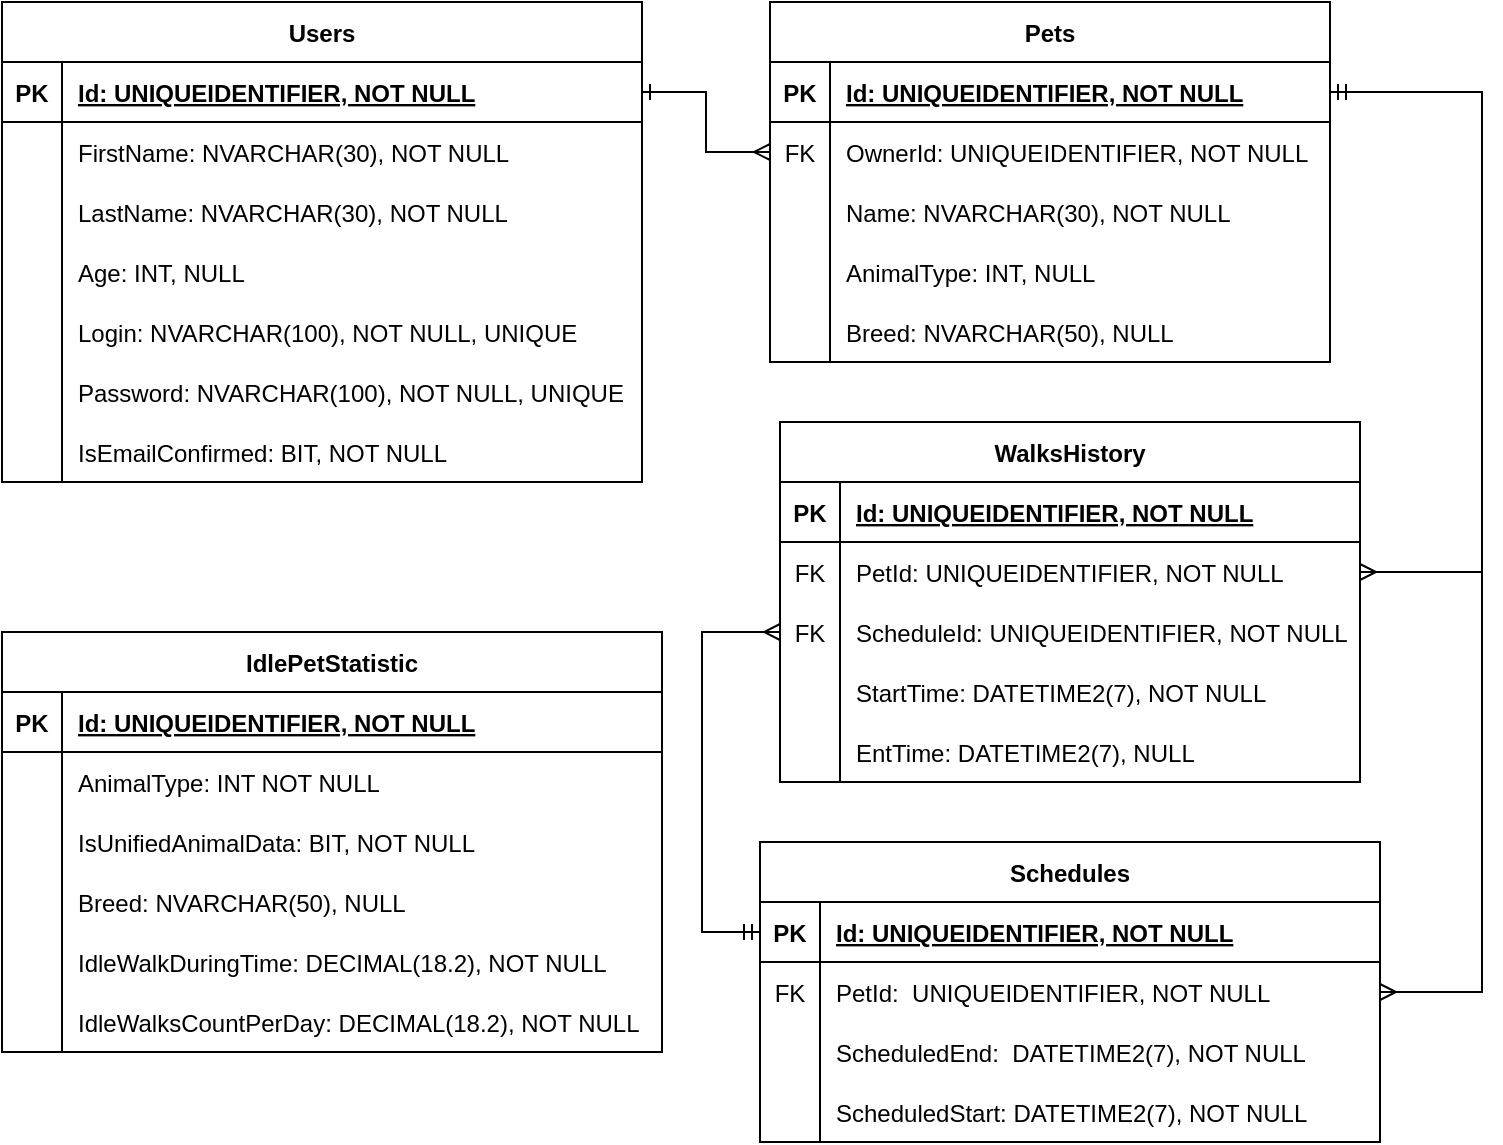 <mxfile version="20.5.1" type="device"><diagram id="6X8jMp3g9ggvlBdOVXY6" name="Page-1"><mxGraphModel dx="1518" dy="358" grid="1" gridSize="10" guides="1" tooltips="1" connect="1" arrows="1" fold="1" page="1" pageScale="1" pageWidth="827" pageHeight="1169" math="0" shadow="0"><root><mxCell id="0"/><mxCell id="1" parent="0"/><mxCell id="OsjGuUoXB51BM3etMr7o-1" value="Users" style="shape=table;startSize=30;container=1;collapsible=1;childLayout=tableLayout;fixedRows=1;rowLines=0;fontStyle=1;align=center;resizeLast=1;" parent="1" vertex="1"><mxGeometry x="-110" y="60" width="320" height="240" as="geometry"/></mxCell><mxCell id="OsjGuUoXB51BM3etMr7o-2" value="" style="shape=tableRow;horizontal=0;startSize=0;swimlaneHead=0;swimlaneBody=0;fillColor=none;collapsible=0;dropTarget=0;points=[[0,0.5],[1,0.5]];portConstraint=eastwest;top=0;left=0;right=0;bottom=1;" parent="OsjGuUoXB51BM3etMr7o-1" vertex="1"><mxGeometry y="30" width="320" height="30" as="geometry"/></mxCell><mxCell id="OsjGuUoXB51BM3etMr7o-3" value="PK" style="shape=partialRectangle;connectable=0;fillColor=none;top=0;left=0;bottom=0;right=0;fontStyle=1;overflow=hidden;" parent="OsjGuUoXB51BM3etMr7o-2" vertex="1"><mxGeometry width="30" height="30" as="geometry"><mxRectangle width="30" height="30" as="alternateBounds"/></mxGeometry></mxCell><mxCell id="OsjGuUoXB51BM3etMr7o-4" value="Id: UNIQUEIDENTIFIER, NOT NULL" style="shape=partialRectangle;connectable=0;fillColor=none;top=0;left=0;bottom=0;right=0;align=left;spacingLeft=6;fontStyle=5;overflow=hidden;" parent="OsjGuUoXB51BM3etMr7o-2" vertex="1"><mxGeometry x="30" width="290" height="30" as="geometry"><mxRectangle width="290" height="30" as="alternateBounds"/></mxGeometry></mxCell><mxCell id="OsjGuUoXB51BM3etMr7o-5" value="" style="shape=tableRow;horizontal=0;startSize=0;swimlaneHead=0;swimlaneBody=0;fillColor=none;collapsible=0;dropTarget=0;points=[[0,0.5],[1,0.5]];portConstraint=eastwest;top=0;left=0;right=0;bottom=0;" parent="OsjGuUoXB51BM3etMr7o-1" vertex="1"><mxGeometry y="60" width="320" height="30" as="geometry"/></mxCell><mxCell id="OsjGuUoXB51BM3etMr7o-6" value="" style="shape=partialRectangle;connectable=0;fillColor=none;top=0;left=0;bottom=0;right=0;editable=1;overflow=hidden;" parent="OsjGuUoXB51BM3etMr7o-5" vertex="1"><mxGeometry width="30" height="30" as="geometry"><mxRectangle width="30" height="30" as="alternateBounds"/></mxGeometry></mxCell><mxCell id="OsjGuUoXB51BM3etMr7o-7" value="FirstName: NVARCHAR(30), NOT NULL" style="shape=partialRectangle;connectable=0;fillColor=none;top=0;left=0;bottom=0;right=0;align=left;spacingLeft=6;overflow=hidden;" parent="OsjGuUoXB51BM3etMr7o-5" vertex="1"><mxGeometry x="30" width="290" height="30" as="geometry"><mxRectangle width="290" height="30" as="alternateBounds"/></mxGeometry></mxCell><mxCell id="OsjGuUoXB51BM3etMr7o-8" value="" style="shape=tableRow;horizontal=0;startSize=0;swimlaneHead=0;swimlaneBody=0;fillColor=none;collapsible=0;dropTarget=0;points=[[0,0.5],[1,0.5]];portConstraint=eastwest;top=0;left=0;right=0;bottom=0;" parent="OsjGuUoXB51BM3etMr7o-1" vertex="1"><mxGeometry y="90" width="320" height="30" as="geometry"/></mxCell><mxCell id="OsjGuUoXB51BM3etMr7o-9" value="" style="shape=partialRectangle;connectable=0;fillColor=none;top=0;left=0;bottom=0;right=0;editable=1;overflow=hidden;" parent="OsjGuUoXB51BM3etMr7o-8" vertex="1"><mxGeometry width="30" height="30" as="geometry"><mxRectangle width="30" height="30" as="alternateBounds"/></mxGeometry></mxCell><mxCell id="OsjGuUoXB51BM3etMr7o-10" value="LastName: NVARCHAR(30), NOT NULL" style="shape=partialRectangle;connectable=0;fillColor=none;top=0;left=0;bottom=0;right=0;align=left;spacingLeft=6;overflow=hidden;" parent="OsjGuUoXB51BM3etMr7o-8" vertex="1"><mxGeometry x="30" width="290" height="30" as="geometry"><mxRectangle width="290" height="30" as="alternateBounds"/></mxGeometry></mxCell><mxCell id="OsjGuUoXB51BM3etMr7o-11" value="" style="shape=tableRow;horizontal=0;startSize=0;swimlaneHead=0;swimlaneBody=0;fillColor=none;collapsible=0;dropTarget=0;points=[[0,0.5],[1,0.5]];portConstraint=eastwest;top=0;left=0;right=0;bottom=0;" parent="OsjGuUoXB51BM3etMr7o-1" vertex="1"><mxGeometry y="120" width="320" height="30" as="geometry"/></mxCell><mxCell id="OsjGuUoXB51BM3etMr7o-12" value="" style="shape=partialRectangle;connectable=0;fillColor=none;top=0;left=0;bottom=0;right=0;editable=1;overflow=hidden;" parent="OsjGuUoXB51BM3etMr7o-11" vertex="1"><mxGeometry width="30" height="30" as="geometry"><mxRectangle width="30" height="30" as="alternateBounds"/></mxGeometry></mxCell><mxCell id="OsjGuUoXB51BM3etMr7o-13" value="Age: INT, NULL" style="shape=partialRectangle;connectable=0;fillColor=none;top=0;left=0;bottom=0;right=0;align=left;spacingLeft=6;overflow=hidden;" parent="OsjGuUoXB51BM3etMr7o-11" vertex="1"><mxGeometry x="30" width="290" height="30" as="geometry"><mxRectangle width="290" height="30" as="alternateBounds"/></mxGeometry></mxCell><mxCell id="OsjGuUoXB51BM3etMr7o-14" value="" style="shape=tableRow;horizontal=0;startSize=0;swimlaneHead=0;swimlaneBody=0;fillColor=none;collapsible=0;dropTarget=0;points=[[0,0.5],[1,0.5]];portConstraint=eastwest;top=0;left=0;right=0;bottom=0;" parent="OsjGuUoXB51BM3etMr7o-1" vertex="1"><mxGeometry y="150" width="320" height="30" as="geometry"/></mxCell><mxCell id="OsjGuUoXB51BM3etMr7o-15" value="" style="shape=partialRectangle;connectable=0;fillColor=none;top=0;left=0;bottom=0;right=0;editable=1;overflow=hidden;" parent="OsjGuUoXB51BM3etMr7o-14" vertex="1"><mxGeometry width="30" height="30" as="geometry"><mxRectangle width="30" height="30" as="alternateBounds"/></mxGeometry></mxCell><mxCell id="OsjGuUoXB51BM3etMr7o-16" value="Login: NVARCHAR(100), NOT NULL, UNIQUE" style="shape=partialRectangle;connectable=0;fillColor=none;top=0;left=0;bottom=0;right=0;align=left;spacingLeft=6;overflow=hidden;" parent="OsjGuUoXB51BM3etMr7o-14" vertex="1"><mxGeometry x="30" width="290" height="30" as="geometry"><mxRectangle width="290" height="30" as="alternateBounds"/></mxGeometry></mxCell><mxCell id="OsjGuUoXB51BM3etMr7o-17" value="" style="shape=tableRow;horizontal=0;startSize=0;swimlaneHead=0;swimlaneBody=0;fillColor=none;collapsible=0;dropTarget=0;points=[[0,0.5],[1,0.5]];portConstraint=eastwest;top=0;left=0;right=0;bottom=0;" parent="OsjGuUoXB51BM3etMr7o-1" vertex="1"><mxGeometry y="180" width="320" height="30" as="geometry"/></mxCell><mxCell id="OsjGuUoXB51BM3etMr7o-18" value="" style="shape=partialRectangle;connectable=0;fillColor=none;top=0;left=0;bottom=0;right=0;editable=1;overflow=hidden;" parent="OsjGuUoXB51BM3etMr7o-17" vertex="1"><mxGeometry width="30" height="30" as="geometry"><mxRectangle width="30" height="30" as="alternateBounds"/></mxGeometry></mxCell><mxCell id="OsjGuUoXB51BM3etMr7o-19" value="Password: NVARCHAR(100), NOT NULL, UNIQUE" style="shape=partialRectangle;connectable=0;fillColor=none;top=0;left=0;bottom=0;right=0;align=left;spacingLeft=6;overflow=hidden;" parent="OsjGuUoXB51BM3etMr7o-17" vertex="1"><mxGeometry x="30" width="290" height="30" as="geometry"><mxRectangle width="290" height="30" as="alternateBounds"/></mxGeometry></mxCell><mxCell id="OsjGuUoXB51BM3etMr7o-20" value="" style="shape=tableRow;horizontal=0;startSize=0;swimlaneHead=0;swimlaneBody=0;fillColor=none;collapsible=0;dropTarget=0;points=[[0,0.5],[1,0.5]];portConstraint=eastwest;top=0;left=0;right=0;bottom=0;" parent="OsjGuUoXB51BM3etMr7o-1" vertex="1"><mxGeometry y="210" width="320" height="30" as="geometry"/></mxCell><mxCell id="OsjGuUoXB51BM3etMr7o-21" value="" style="shape=partialRectangle;connectable=0;fillColor=none;top=0;left=0;bottom=0;right=0;editable=1;overflow=hidden;" parent="OsjGuUoXB51BM3etMr7o-20" vertex="1"><mxGeometry width="30" height="30" as="geometry"><mxRectangle width="30" height="30" as="alternateBounds"/></mxGeometry></mxCell><mxCell id="OsjGuUoXB51BM3etMr7o-22" value="IsEmailConfirmed: BIT, NOT NULL" style="shape=partialRectangle;connectable=0;fillColor=none;top=0;left=0;bottom=0;right=0;align=left;spacingLeft=6;overflow=hidden;" parent="OsjGuUoXB51BM3etMr7o-20" vertex="1"><mxGeometry x="30" width="290" height="30" as="geometry"><mxRectangle width="290" height="30" as="alternateBounds"/></mxGeometry></mxCell><mxCell id="OsjGuUoXB51BM3etMr7o-26" value="Pets" style="shape=table;startSize=30;container=1;collapsible=1;childLayout=tableLayout;fixedRows=1;rowLines=0;fontStyle=1;align=center;resizeLast=1;" parent="1" vertex="1"><mxGeometry x="274" y="60" width="280" height="180" as="geometry"/></mxCell><mxCell id="OsjGuUoXB51BM3etMr7o-27" value="" style="shape=tableRow;horizontal=0;startSize=0;swimlaneHead=0;swimlaneBody=0;fillColor=none;collapsible=0;dropTarget=0;points=[[0,0.5],[1,0.5]];portConstraint=eastwest;top=0;left=0;right=0;bottom=1;" parent="OsjGuUoXB51BM3etMr7o-26" vertex="1"><mxGeometry y="30" width="280" height="30" as="geometry"/></mxCell><mxCell id="OsjGuUoXB51BM3etMr7o-28" value="PK" style="shape=partialRectangle;connectable=0;fillColor=none;top=0;left=0;bottom=0;right=0;fontStyle=1;overflow=hidden;" parent="OsjGuUoXB51BM3etMr7o-27" vertex="1"><mxGeometry width="30" height="30" as="geometry"><mxRectangle width="30" height="30" as="alternateBounds"/></mxGeometry></mxCell><mxCell id="OsjGuUoXB51BM3etMr7o-29" value="Id: UNIQUEIDENTIFIER, NOT NULL" style="shape=partialRectangle;connectable=0;fillColor=none;top=0;left=0;bottom=0;right=0;align=left;spacingLeft=6;fontStyle=5;overflow=hidden;" parent="OsjGuUoXB51BM3etMr7o-27" vertex="1"><mxGeometry x="30" width="250" height="30" as="geometry"><mxRectangle width="250" height="30" as="alternateBounds"/></mxGeometry></mxCell><mxCell id="OsjGuUoXB51BM3etMr7o-39" value="" style="shape=tableRow;horizontal=0;startSize=0;swimlaneHead=0;swimlaneBody=0;fillColor=none;collapsible=0;dropTarget=0;points=[[0,0.5],[1,0.5]];portConstraint=eastwest;top=0;left=0;right=0;bottom=0;" parent="OsjGuUoXB51BM3etMr7o-26" vertex="1"><mxGeometry y="60" width="280" height="30" as="geometry"/></mxCell><mxCell id="OsjGuUoXB51BM3etMr7o-40" value="FK" style="shape=partialRectangle;connectable=0;fillColor=none;top=0;left=0;bottom=0;right=0;editable=1;overflow=hidden;" parent="OsjGuUoXB51BM3etMr7o-39" vertex="1"><mxGeometry width="30" height="30" as="geometry"><mxRectangle width="30" height="30" as="alternateBounds"/></mxGeometry></mxCell><mxCell id="OsjGuUoXB51BM3etMr7o-41" value="OwnerId: UNIQUEIDENTIFIER, NOT NULL" style="shape=partialRectangle;connectable=0;fillColor=none;top=0;left=0;bottom=0;right=0;align=left;spacingLeft=6;overflow=hidden;" parent="OsjGuUoXB51BM3etMr7o-39" vertex="1"><mxGeometry x="30" width="250" height="30" as="geometry"><mxRectangle width="250" height="30" as="alternateBounds"/></mxGeometry></mxCell><mxCell id="OsjGuUoXB51BM3etMr7o-30" value="" style="shape=tableRow;horizontal=0;startSize=0;swimlaneHead=0;swimlaneBody=0;fillColor=none;collapsible=0;dropTarget=0;points=[[0,0.5],[1,0.5]];portConstraint=eastwest;top=0;left=0;right=0;bottom=0;" parent="OsjGuUoXB51BM3etMr7o-26" vertex="1"><mxGeometry y="90" width="280" height="30" as="geometry"/></mxCell><mxCell id="OsjGuUoXB51BM3etMr7o-31" value="" style="shape=partialRectangle;connectable=0;fillColor=none;top=0;left=0;bottom=0;right=0;editable=1;overflow=hidden;" parent="OsjGuUoXB51BM3etMr7o-30" vertex="1"><mxGeometry width="30" height="30" as="geometry"><mxRectangle width="30" height="30" as="alternateBounds"/></mxGeometry></mxCell><mxCell id="OsjGuUoXB51BM3etMr7o-32" value="Name: NVARCHAR(30), NOT NULL" style="shape=partialRectangle;connectable=0;fillColor=none;top=0;left=0;bottom=0;right=0;align=left;spacingLeft=6;overflow=hidden;" parent="OsjGuUoXB51BM3etMr7o-30" vertex="1"><mxGeometry x="30" width="250" height="30" as="geometry"><mxRectangle width="250" height="30" as="alternateBounds"/></mxGeometry></mxCell><mxCell id="OsjGuUoXB51BM3etMr7o-33" value="" style="shape=tableRow;horizontal=0;startSize=0;swimlaneHead=0;swimlaneBody=0;fillColor=none;collapsible=0;dropTarget=0;points=[[0,0.5],[1,0.5]];portConstraint=eastwest;top=0;left=0;right=0;bottom=0;" parent="OsjGuUoXB51BM3etMr7o-26" vertex="1"><mxGeometry y="120" width="280" height="30" as="geometry"/></mxCell><mxCell id="OsjGuUoXB51BM3etMr7o-34" value="" style="shape=partialRectangle;connectable=0;fillColor=none;top=0;left=0;bottom=0;right=0;editable=1;overflow=hidden;" parent="OsjGuUoXB51BM3etMr7o-33" vertex="1"><mxGeometry width="30" height="30" as="geometry"><mxRectangle width="30" height="30" as="alternateBounds"/></mxGeometry></mxCell><mxCell id="OsjGuUoXB51BM3etMr7o-35" value="AnimalType: INT, NULL" style="shape=partialRectangle;connectable=0;fillColor=none;top=0;left=0;bottom=0;right=0;align=left;spacingLeft=6;overflow=hidden;" parent="OsjGuUoXB51BM3etMr7o-33" vertex="1"><mxGeometry x="30" width="250" height="30" as="geometry"><mxRectangle width="250" height="30" as="alternateBounds"/></mxGeometry></mxCell><mxCell id="OsjGuUoXB51BM3etMr7o-36" value="" style="shape=tableRow;horizontal=0;startSize=0;swimlaneHead=0;swimlaneBody=0;fillColor=none;collapsible=0;dropTarget=0;points=[[0,0.5],[1,0.5]];portConstraint=eastwest;top=0;left=0;right=0;bottom=0;" parent="OsjGuUoXB51BM3etMr7o-26" vertex="1"><mxGeometry y="150" width="280" height="30" as="geometry"/></mxCell><mxCell id="OsjGuUoXB51BM3etMr7o-37" value="" style="shape=partialRectangle;connectable=0;fillColor=none;top=0;left=0;bottom=0;right=0;editable=1;overflow=hidden;" parent="OsjGuUoXB51BM3etMr7o-36" vertex="1"><mxGeometry width="30" height="30" as="geometry"><mxRectangle width="30" height="30" as="alternateBounds"/></mxGeometry></mxCell><mxCell id="OsjGuUoXB51BM3etMr7o-38" value="Breed: NVARCHAR(50), NULL" style="shape=partialRectangle;connectable=0;fillColor=none;top=0;left=0;bottom=0;right=0;align=left;spacingLeft=6;overflow=hidden;" parent="OsjGuUoXB51BM3etMr7o-36" vertex="1"><mxGeometry x="30" width="250" height="30" as="geometry"><mxRectangle width="250" height="30" as="alternateBounds"/></mxGeometry></mxCell><mxCell id="OsjGuUoXB51BM3etMr7o-48" style="edgeStyle=orthogonalEdgeStyle;rounded=0;orthogonalLoop=1;jettySize=auto;html=1;entryX=1;entryY=0.5;entryDx=0;entryDy=0;endArrow=ERone;endFill=0;startArrow=ERmany;startFill=0;" parent="1" source="OsjGuUoXB51BM3etMr7o-39" target="OsjGuUoXB51BM3etMr7o-2" edge="1"><mxGeometry relative="1" as="geometry"/></mxCell><mxCell id="OsjGuUoXB51BM3etMr7o-49" value="WalksHistory" style="shape=table;startSize=30;container=1;collapsible=1;childLayout=tableLayout;fixedRows=1;rowLines=0;fontStyle=1;align=center;resizeLast=1;" parent="1" vertex="1"><mxGeometry x="279" y="270" width="290" height="180" as="geometry"/></mxCell><mxCell id="OsjGuUoXB51BM3etMr7o-50" value="" style="shape=tableRow;horizontal=0;startSize=0;swimlaneHead=0;swimlaneBody=0;fillColor=none;collapsible=0;dropTarget=0;points=[[0,0.5],[1,0.5]];portConstraint=eastwest;top=0;left=0;right=0;bottom=1;" parent="OsjGuUoXB51BM3etMr7o-49" vertex="1"><mxGeometry y="30" width="290" height="30" as="geometry"/></mxCell><mxCell id="OsjGuUoXB51BM3etMr7o-51" value="PK" style="shape=partialRectangle;connectable=0;fillColor=none;top=0;left=0;bottom=0;right=0;fontStyle=1;overflow=hidden;" parent="OsjGuUoXB51BM3etMr7o-50" vertex="1"><mxGeometry width="30" height="30" as="geometry"><mxRectangle width="30" height="30" as="alternateBounds"/></mxGeometry></mxCell><mxCell id="OsjGuUoXB51BM3etMr7o-52" value="Id: UNIQUEIDENTIFIER, NOT NULL" style="shape=partialRectangle;connectable=0;fillColor=none;top=0;left=0;bottom=0;right=0;align=left;spacingLeft=6;fontStyle=5;overflow=hidden;" parent="OsjGuUoXB51BM3etMr7o-50" vertex="1"><mxGeometry x="30" width="260" height="30" as="geometry"><mxRectangle width="260" height="30" as="alternateBounds"/></mxGeometry></mxCell><mxCell id="OsjGuUoXB51BM3etMr7o-62" value="" style="shape=tableRow;horizontal=0;startSize=0;swimlaneHead=0;swimlaneBody=0;fillColor=none;collapsible=0;dropTarget=0;points=[[0,0.5],[1,0.5]];portConstraint=eastwest;top=0;left=0;right=0;bottom=0;" parent="OsjGuUoXB51BM3etMr7o-49" vertex="1"><mxGeometry y="60" width="290" height="30" as="geometry"/></mxCell><mxCell id="OsjGuUoXB51BM3etMr7o-63" value="FK" style="shape=partialRectangle;connectable=0;fillColor=none;top=0;left=0;bottom=0;right=0;editable=1;overflow=hidden;" parent="OsjGuUoXB51BM3etMr7o-62" vertex="1"><mxGeometry width="30" height="30" as="geometry"><mxRectangle width="30" height="30" as="alternateBounds"/></mxGeometry></mxCell><mxCell id="OsjGuUoXB51BM3etMr7o-64" value="PetId: UNIQUEIDENTIFIER, NOT NULL" style="shape=partialRectangle;connectable=0;fillColor=none;top=0;left=0;bottom=0;right=0;align=left;spacingLeft=6;overflow=hidden;" parent="OsjGuUoXB51BM3etMr7o-62" vertex="1"><mxGeometry x="30" width="260" height="30" as="geometry"><mxRectangle width="260" height="30" as="alternateBounds"/></mxGeometry></mxCell><mxCell id="OsjGuUoXB51BM3etMr7o-59" value="" style="shape=tableRow;horizontal=0;startSize=0;swimlaneHead=0;swimlaneBody=0;fillColor=none;collapsible=0;dropTarget=0;points=[[0,0.5],[1,0.5]];portConstraint=eastwest;top=0;left=0;right=0;bottom=0;" parent="OsjGuUoXB51BM3etMr7o-49" vertex="1"><mxGeometry y="90" width="290" height="30" as="geometry"/></mxCell><mxCell id="OsjGuUoXB51BM3etMr7o-60" value="FK" style="shape=partialRectangle;connectable=0;fillColor=none;top=0;left=0;bottom=0;right=0;editable=1;overflow=hidden;" parent="OsjGuUoXB51BM3etMr7o-59" vertex="1"><mxGeometry width="30" height="30" as="geometry"><mxRectangle width="30" height="30" as="alternateBounds"/></mxGeometry></mxCell><mxCell id="OsjGuUoXB51BM3etMr7o-61" value="ScheduleId: UNIQUEIDENTIFIER, NOT NULL" style="shape=partialRectangle;connectable=0;fillColor=none;top=0;left=0;bottom=0;right=0;align=left;spacingLeft=6;overflow=hidden;" parent="OsjGuUoXB51BM3etMr7o-59" vertex="1"><mxGeometry x="30" width="260" height="30" as="geometry"><mxRectangle width="260" height="30" as="alternateBounds"/></mxGeometry></mxCell><mxCell id="OsjGuUoXB51BM3etMr7o-53" value="" style="shape=tableRow;horizontal=0;startSize=0;swimlaneHead=0;swimlaneBody=0;fillColor=none;collapsible=0;dropTarget=0;points=[[0,0.5],[1,0.5]];portConstraint=eastwest;top=0;left=0;right=0;bottom=0;" parent="OsjGuUoXB51BM3etMr7o-49" vertex="1"><mxGeometry y="120" width="290" height="30" as="geometry"/></mxCell><mxCell id="OsjGuUoXB51BM3etMr7o-54" value="" style="shape=partialRectangle;connectable=0;fillColor=none;top=0;left=0;bottom=0;right=0;editable=1;overflow=hidden;" parent="OsjGuUoXB51BM3etMr7o-53" vertex="1"><mxGeometry width="30" height="30" as="geometry"><mxRectangle width="30" height="30" as="alternateBounds"/></mxGeometry></mxCell><mxCell id="OsjGuUoXB51BM3etMr7o-55" value="StartTime: DATETIME2(7), NOT NULL" style="shape=partialRectangle;connectable=0;fillColor=none;top=0;left=0;bottom=0;right=0;align=left;spacingLeft=6;overflow=hidden;" parent="OsjGuUoXB51BM3etMr7o-53" vertex="1"><mxGeometry x="30" width="260" height="30" as="geometry"><mxRectangle width="260" height="30" as="alternateBounds"/></mxGeometry></mxCell><mxCell id="OsjGuUoXB51BM3etMr7o-56" value="" style="shape=tableRow;horizontal=0;startSize=0;swimlaneHead=0;swimlaneBody=0;fillColor=none;collapsible=0;dropTarget=0;points=[[0,0.5],[1,0.5]];portConstraint=eastwest;top=0;left=0;right=0;bottom=0;" parent="OsjGuUoXB51BM3etMr7o-49" vertex="1"><mxGeometry y="150" width="290" height="30" as="geometry"/></mxCell><mxCell id="OsjGuUoXB51BM3etMr7o-57" value="" style="shape=partialRectangle;connectable=0;fillColor=none;top=0;left=0;bottom=0;right=0;editable=1;overflow=hidden;" parent="OsjGuUoXB51BM3etMr7o-56" vertex="1"><mxGeometry width="30" height="30" as="geometry"><mxRectangle width="30" height="30" as="alternateBounds"/></mxGeometry></mxCell><mxCell id="OsjGuUoXB51BM3etMr7o-58" value="EntTime: DATETIME2(7), NULL" style="shape=partialRectangle;connectable=0;fillColor=none;top=0;left=0;bottom=0;right=0;align=left;spacingLeft=6;overflow=hidden;" parent="OsjGuUoXB51BM3etMr7o-56" vertex="1"><mxGeometry x="30" width="260" height="30" as="geometry"><mxRectangle width="260" height="30" as="alternateBounds"/></mxGeometry></mxCell><mxCell id="OsjGuUoXB51BM3etMr7o-65" style="edgeStyle=orthogonalEdgeStyle;rounded=0;orthogonalLoop=1;jettySize=auto;html=1;startArrow=ERmany;startFill=0;endArrow=ERmandOne;endFill=0;exitX=1;exitY=0.5;exitDx=0;exitDy=0;" parent="1" source="OsjGuUoXB51BM3etMr7o-62" target="OsjGuUoXB51BM3etMr7o-27" edge="1"><mxGeometry relative="1" as="geometry"><Array as="points"><mxPoint x="630" y="345"/><mxPoint x="630" y="105"/></Array></mxGeometry></mxCell><mxCell id="OsjGuUoXB51BM3etMr7o-66" value="Schedules" style="shape=table;startSize=30;container=1;collapsible=1;childLayout=tableLayout;fixedRows=1;rowLines=0;fontStyle=1;align=center;resizeLast=1;" parent="1" vertex="1"><mxGeometry x="269" y="480" width="310" height="150" as="geometry"/></mxCell><mxCell id="OsjGuUoXB51BM3etMr7o-67" value="" style="shape=tableRow;horizontal=0;startSize=0;swimlaneHead=0;swimlaneBody=0;fillColor=none;collapsible=0;dropTarget=0;points=[[0,0.5],[1,0.5]];portConstraint=eastwest;top=0;left=0;right=0;bottom=1;" parent="OsjGuUoXB51BM3etMr7o-66" vertex="1"><mxGeometry y="30" width="310" height="30" as="geometry"/></mxCell><mxCell id="OsjGuUoXB51BM3etMr7o-68" value="PK" style="shape=partialRectangle;connectable=0;fillColor=none;top=0;left=0;bottom=0;right=0;fontStyle=1;overflow=hidden;" parent="OsjGuUoXB51BM3etMr7o-67" vertex="1"><mxGeometry width="30" height="30" as="geometry"><mxRectangle width="30" height="30" as="alternateBounds"/></mxGeometry></mxCell><mxCell id="OsjGuUoXB51BM3etMr7o-69" value="Id: UNIQUEIDENTIFIER, NOT NULL" style="shape=partialRectangle;connectable=0;fillColor=none;top=0;left=0;bottom=0;right=0;align=left;spacingLeft=6;fontStyle=5;overflow=hidden;" parent="OsjGuUoXB51BM3etMr7o-67" vertex="1"><mxGeometry x="30" width="280" height="30" as="geometry"><mxRectangle width="280" height="30" as="alternateBounds"/></mxGeometry></mxCell><mxCell id="OsjGuUoXB51BM3etMr7o-70" value="" style="shape=tableRow;horizontal=0;startSize=0;swimlaneHead=0;swimlaneBody=0;fillColor=none;collapsible=0;dropTarget=0;points=[[0,0.5],[1,0.5]];portConstraint=eastwest;top=0;left=0;right=0;bottom=0;" parent="OsjGuUoXB51BM3etMr7o-66" vertex="1"><mxGeometry y="60" width="310" height="30" as="geometry"/></mxCell><mxCell id="OsjGuUoXB51BM3etMr7o-71" value="FK" style="shape=partialRectangle;connectable=0;fillColor=none;top=0;left=0;bottom=0;right=0;editable=1;overflow=hidden;" parent="OsjGuUoXB51BM3etMr7o-70" vertex="1"><mxGeometry width="30" height="30" as="geometry"><mxRectangle width="30" height="30" as="alternateBounds"/></mxGeometry></mxCell><mxCell id="OsjGuUoXB51BM3etMr7o-72" value="PetId:  UNIQUEIDENTIFIER, NOT NULL" style="shape=partialRectangle;connectable=0;fillColor=none;top=0;left=0;bottom=0;right=0;align=left;spacingLeft=6;overflow=hidden;" parent="OsjGuUoXB51BM3etMr7o-70" vertex="1"><mxGeometry x="30" width="280" height="30" as="geometry"><mxRectangle width="280" height="30" as="alternateBounds"/></mxGeometry></mxCell><mxCell id="OsjGuUoXB51BM3etMr7o-73" value="" style="shape=tableRow;horizontal=0;startSize=0;swimlaneHead=0;swimlaneBody=0;fillColor=none;collapsible=0;dropTarget=0;points=[[0,0.5],[1,0.5]];portConstraint=eastwest;top=0;left=0;right=0;bottom=0;" parent="OsjGuUoXB51BM3etMr7o-66" vertex="1"><mxGeometry y="90" width="310" height="30" as="geometry"/></mxCell><mxCell id="OsjGuUoXB51BM3etMr7o-74" value="" style="shape=partialRectangle;connectable=0;fillColor=none;top=0;left=0;bottom=0;right=0;editable=1;overflow=hidden;" parent="OsjGuUoXB51BM3etMr7o-73" vertex="1"><mxGeometry width="30" height="30" as="geometry"><mxRectangle width="30" height="30" as="alternateBounds"/></mxGeometry></mxCell><mxCell id="OsjGuUoXB51BM3etMr7o-75" value="ScheduledEnd:  DATETIME2(7), NOT NULL" style="shape=partialRectangle;connectable=0;fillColor=none;top=0;left=0;bottom=0;right=0;align=left;spacingLeft=6;overflow=hidden;" parent="OsjGuUoXB51BM3etMr7o-73" vertex="1"><mxGeometry x="30" width="280" height="30" as="geometry"><mxRectangle width="280" height="30" as="alternateBounds"/></mxGeometry></mxCell><mxCell id="OsjGuUoXB51BM3etMr7o-76" value="" style="shape=tableRow;horizontal=0;startSize=0;swimlaneHead=0;swimlaneBody=0;fillColor=none;collapsible=0;dropTarget=0;points=[[0,0.5],[1,0.5]];portConstraint=eastwest;top=0;left=0;right=0;bottom=0;" parent="OsjGuUoXB51BM3etMr7o-66" vertex="1"><mxGeometry y="120" width="310" height="30" as="geometry"/></mxCell><mxCell id="OsjGuUoXB51BM3etMr7o-77" value="" style="shape=partialRectangle;connectable=0;fillColor=none;top=0;left=0;bottom=0;right=0;editable=1;overflow=hidden;" parent="OsjGuUoXB51BM3etMr7o-76" vertex="1"><mxGeometry width="30" height="30" as="geometry"><mxRectangle width="30" height="30" as="alternateBounds"/></mxGeometry></mxCell><mxCell id="OsjGuUoXB51BM3etMr7o-78" value="ScheduledStart: DATETIME2(7), NOT NULL" style="shape=partialRectangle;connectable=0;fillColor=none;top=0;left=0;bottom=0;right=0;align=left;spacingLeft=6;overflow=hidden;" parent="OsjGuUoXB51BM3etMr7o-76" vertex="1"><mxGeometry x="30" width="280" height="30" as="geometry"><mxRectangle width="280" height="30" as="alternateBounds"/></mxGeometry></mxCell><mxCell id="OsjGuUoXB51BM3etMr7o-82" style="edgeStyle=orthogonalEdgeStyle;rounded=0;orthogonalLoop=1;jettySize=auto;html=1;startArrow=ERmany;startFill=0;endArrow=ERmandOne;endFill=0;exitX=0;exitY=0.5;exitDx=0;exitDy=0;entryX=0;entryY=0.5;entryDx=0;entryDy=0;" parent="1" source="OsjGuUoXB51BM3etMr7o-59" target="OsjGuUoXB51BM3etMr7o-67" edge="1"><mxGeometry relative="1" as="geometry"><Array as="points"><mxPoint x="240" y="375"/><mxPoint x="240" y="525"/></Array><mxPoint x="250" y="575" as="targetPoint"/></mxGeometry></mxCell><mxCell id="OsjGuUoXB51BM3etMr7o-83" style="edgeStyle=orthogonalEdgeStyle;rounded=0;orthogonalLoop=1;jettySize=auto;html=1;entryX=1;entryY=0.5;entryDx=0;entryDy=0;startArrow=ERmany;startFill=0;endArrow=ERmandOne;endFill=0;exitX=1;exitY=0.5;exitDx=0;exitDy=0;" parent="1" source="OsjGuUoXB51BM3etMr7o-70" target="OsjGuUoXB51BM3etMr7o-27" edge="1"><mxGeometry relative="1" as="geometry"><Array as="points"><mxPoint x="630" y="555"/><mxPoint x="630" y="105"/></Array></mxGeometry></mxCell><mxCell id="OsjGuUoXB51BM3etMr7o-84" value="IdlePetStatistic" style="shape=table;startSize=30;container=1;collapsible=1;childLayout=tableLayout;fixedRows=1;rowLines=0;fontStyle=1;align=center;resizeLast=1;" parent="1" vertex="1"><mxGeometry x="-110" y="375" width="330" height="210" as="geometry"/></mxCell><mxCell id="OsjGuUoXB51BM3etMr7o-85" value="" style="shape=tableRow;horizontal=0;startSize=0;swimlaneHead=0;swimlaneBody=0;fillColor=none;collapsible=0;dropTarget=0;points=[[0,0.5],[1,0.5]];portConstraint=eastwest;top=0;left=0;right=0;bottom=1;" parent="OsjGuUoXB51BM3etMr7o-84" vertex="1"><mxGeometry y="30" width="330" height="30" as="geometry"/></mxCell><mxCell id="OsjGuUoXB51BM3etMr7o-86" value="PK" style="shape=partialRectangle;connectable=0;fillColor=none;top=0;left=0;bottom=0;right=0;fontStyle=1;overflow=hidden;" parent="OsjGuUoXB51BM3etMr7o-85" vertex="1"><mxGeometry width="30" height="30" as="geometry"><mxRectangle width="30" height="30" as="alternateBounds"/></mxGeometry></mxCell><mxCell id="OsjGuUoXB51BM3etMr7o-87" value="Id: UNIQUEIDENTIFIER, NOT NULL" style="shape=partialRectangle;connectable=0;fillColor=none;top=0;left=0;bottom=0;right=0;align=left;spacingLeft=6;fontStyle=5;overflow=hidden;" parent="OsjGuUoXB51BM3etMr7o-85" vertex="1"><mxGeometry x="30" width="300" height="30" as="geometry"><mxRectangle width="300" height="30" as="alternateBounds"/></mxGeometry></mxCell><mxCell id="OsjGuUoXB51BM3etMr7o-88" value="" style="shape=tableRow;horizontal=0;startSize=0;swimlaneHead=0;swimlaneBody=0;fillColor=none;collapsible=0;dropTarget=0;points=[[0,0.5],[1,0.5]];portConstraint=eastwest;top=0;left=0;right=0;bottom=0;" parent="OsjGuUoXB51BM3etMr7o-84" vertex="1"><mxGeometry y="60" width="330" height="30" as="geometry"/></mxCell><mxCell id="OsjGuUoXB51BM3etMr7o-89" value="" style="shape=partialRectangle;connectable=0;fillColor=none;top=0;left=0;bottom=0;right=0;editable=1;overflow=hidden;" parent="OsjGuUoXB51BM3etMr7o-88" vertex="1"><mxGeometry width="30" height="30" as="geometry"><mxRectangle width="30" height="30" as="alternateBounds"/></mxGeometry></mxCell><mxCell id="OsjGuUoXB51BM3etMr7o-90" value="AnimalType: INT NOT NULL" style="shape=partialRectangle;connectable=0;fillColor=none;top=0;left=0;bottom=0;right=0;align=left;spacingLeft=6;overflow=hidden;" parent="OsjGuUoXB51BM3etMr7o-88" vertex="1"><mxGeometry x="30" width="300" height="30" as="geometry"><mxRectangle width="300" height="30" as="alternateBounds"/></mxGeometry></mxCell><mxCell id="OsjGuUoXB51BM3etMr7o-91" value="" style="shape=tableRow;horizontal=0;startSize=0;swimlaneHead=0;swimlaneBody=0;fillColor=none;collapsible=0;dropTarget=0;points=[[0,0.5],[1,0.5]];portConstraint=eastwest;top=0;left=0;right=0;bottom=0;" parent="OsjGuUoXB51BM3etMr7o-84" vertex="1"><mxGeometry y="90" width="330" height="30" as="geometry"/></mxCell><mxCell id="OsjGuUoXB51BM3etMr7o-92" value="" style="shape=partialRectangle;connectable=0;fillColor=none;top=0;left=0;bottom=0;right=0;editable=1;overflow=hidden;" parent="OsjGuUoXB51BM3etMr7o-91" vertex="1"><mxGeometry width="30" height="30" as="geometry"><mxRectangle width="30" height="30" as="alternateBounds"/></mxGeometry></mxCell><mxCell id="OsjGuUoXB51BM3etMr7o-93" value="IsUnifiedAnimalData: BIT, NOT NULL" style="shape=partialRectangle;connectable=0;fillColor=none;top=0;left=0;bottom=0;right=0;align=left;spacingLeft=6;overflow=hidden;" parent="OsjGuUoXB51BM3etMr7o-91" vertex="1"><mxGeometry x="30" width="300" height="30" as="geometry"><mxRectangle width="300" height="30" as="alternateBounds"/></mxGeometry></mxCell><mxCell id="OsjGuUoXB51BM3etMr7o-94" value="" style="shape=tableRow;horizontal=0;startSize=0;swimlaneHead=0;swimlaneBody=0;fillColor=none;collapsible=0;dropTarget=0;points=[[0,0.5],[1,0.5]];portConstraint=eastwest;top=0;left=0;right=0;bottom=0;" parent="OsjGuUoXB51BM3etMr7o-84" vertex="1"><mxGeometry y="120" width="330" height="30" as="geometry"/></mxCell><mxCell id="OsjGuUoXB51BM3etMr7o-95" value="" style="shape=partialRectangle;connectable=0;fillColor=none;top=0;left=0;bottom=0;right=0;editable=1;overflow=hidden;" parent="OsjGuUoXB51BM3etMr7o-94" vertex="1"><mxGeometry width="30" height="30" as="geometry"><mxRectangle width="30" height="30" as="alternateBounds"/></mxGeometry></mxCell><mxCell id="OsjGuUoXB51BM3etMr7o-96" value="Breed: NVARCHAR(50), NULL" style="shape=partialRectangle;connectable=0;fillColor=none;top=0;left=0;bottom=0;right=0;align=left;spacingLeft=6;overflow=hidden;" parent="OsjGuUoXB51BM3etMr7o-94" vertex="1"><mxGeometry x="30" width="300" height="30" as="geometry"><mxRectangle width="300" height="30" as="alternateBounds"/></mxGeometry></mxCell><mxCell id="OsjGuUoXB51BM3etMr7o-97" value="" style="shape=tableRow;horizontal=0;startSize=0;swimlaneHead=0;swimlaneBody=0;fillColor=none;collapsible=0;dropTarget=0;points=[[0,0.5],[1,0.5]];portConstraint=eastwest;top=0;left=0;right=0;bottom=0;" parent="OsjGuUoXB51BM3etMr7o-84" vertex="1"><mxGeometry y="150" width="330" height="30" as="geometry"/></mxCell><mxCell id="OsjGuUoXB51BM3etMr7o-98" value="" style="shape=partialRectangle;connectable=0;fillColor=none;top=0;left=0;bottom=0;right=0;editable=1;overflow=hidden;" parent="OsjGuUoXB51BM3etMr7o-97" vertex="1"><mxGeometry width="30" height="30" as="geometry"><mxRectangle width="30" height="30" as="alternateBounds"/></mxGeometry></mxCell><mxCell id="OsjGuUoXB51BM3etMr7o-99" value="IdleWalkDuringTime: DECIMAL(18.2), NOT NULL" style="shape=partialRectangle;connectable=0;fillColor=none;top=0;left=0;bottom=0;right=0;align=left;spacingLeft=6;overflow=hidden;" parent="OsjGuUoXB51BM3etMr7o-97" vertex="1"><mxGeometry x="30" width="300" height="30" as="geometry"><mxRectangle width="300" height="30" as="alternateBounds"/></mxGeometry></mxCell><mxCell id="OsjGuUoXB51BM3etMr7o-100" value="" style="shape=tableRow;horizontal=0;startSize=0;swimlaneHead=0;swimlaneBody=0;fillColor=none;collapsible=0;dropTarget=0;points=[[0,0.5],[1,0.5]];portConstraint=eastwest;top=0;left=0;right=0;bottom=0;" parent="OsjGuUoXB51BM3etMr7o-84" vertex="1"><mxGeometry y="180" width="330" height="30" as="geometry"/></mxCell><mxCell id="OsjGuUoXB51BM3etMr7o-101" value="" style="shape=partialRectangle;connectable=0;fillColor=none;top=0;left=0;bottom=0;right=0;editable=1;overflow=hidden;" parent="OsjGuUoXB51BM3etMr7o-100" vertex="1"><mxGeometry width="30" height="30" as="geometry"><mxRectangle width="30" height="30" as="alternateBounds"/></mxGeometry></mxCell><mxCell id="OsjGuUoXB51BM3etMr7o-102" value="IdleWalksCountPerDay: DECIMAL(18.2), NOT NULL" style="shape=partialRectangle;connectable=0;fillColor=none;top=0;left=0;bottom=0;right=0;align=left;spacingLeft=6;overflow=hidden;" parent="OsjGuUoXB51BM3etMr7o-100" vertex="1"><mxGeometry x="30" width="300" height="30" as="geometry"><mxRectangle width="300" height="30" as="alternateBounds"/></mxGeometry></mxCell></root></mxGraphModel></diagram></mxfile>